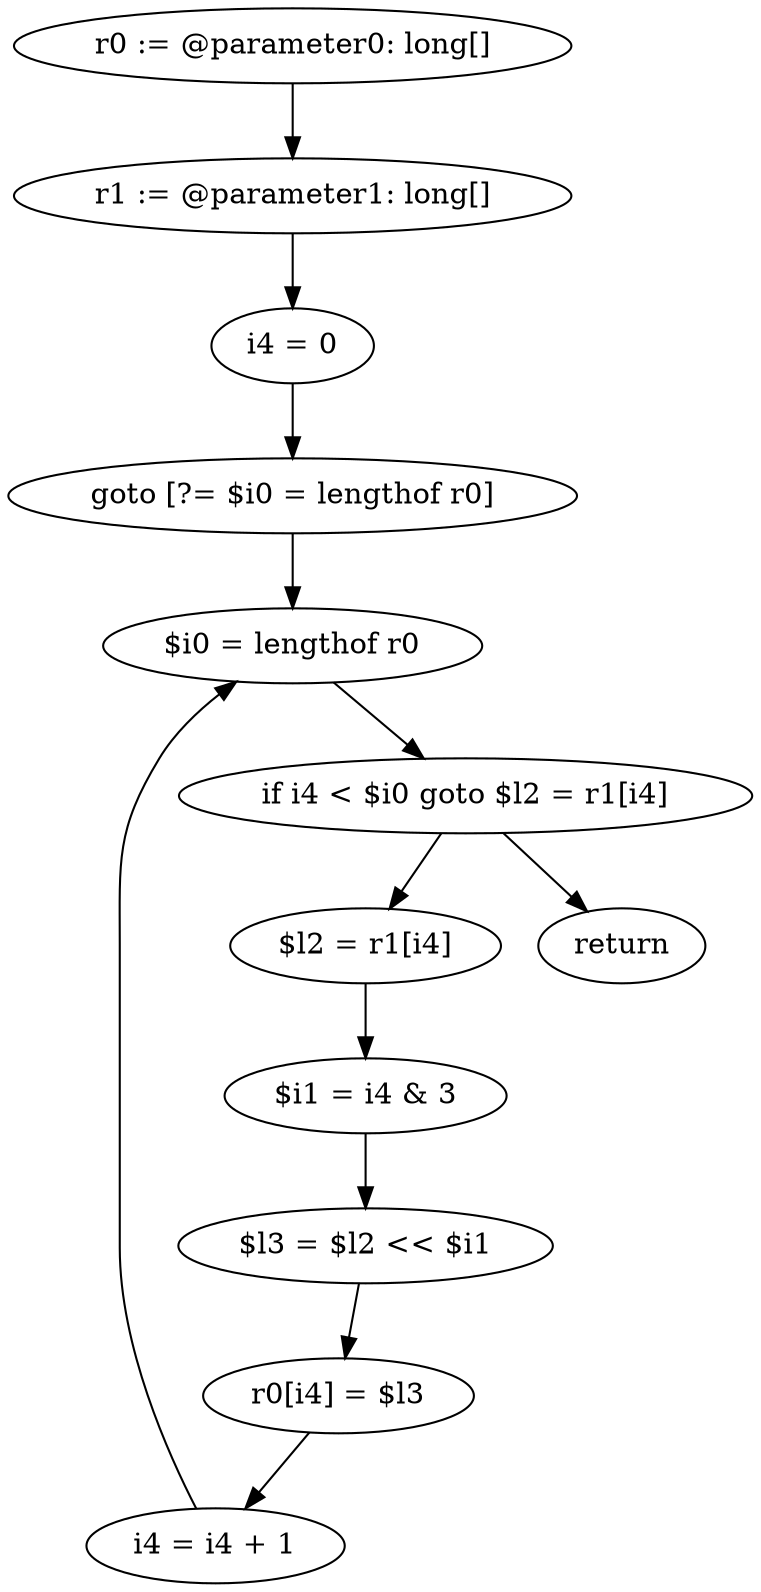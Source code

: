 digraph "unitGraph" {
    "r0 := @parameter0: long[]"
    "r1 := @parameter1: long[]"
    "i4 = 0"
    "goto [?= $i0 = lengthof r0]"
    "$l2 = r1[i4]"
    "$i1 = i4 & 3"
    "$l3 = $l2 << $i1"
    "r0[i4] = $l3"
    "i4 = i4 + 1"
    "$i0 = lengthof r0"
    "if i4 < $i0 goto $l2 = r1[i4]"
    "return"
    "r0 := @parameter0: long[]"->"r1 := @parameter1: long[]";
    "r1 := @parameter1: long[]"->"i4 = 0";
    "i4 = 0"->"goto [?= $i0 = lengthof r0]";
    "goto [?= $i0 = lengthof r0]"->"$i0 = lengthof r0";
    "$l2 = r1[i4]"->"$i1 = i4 & 3";
    "$i1 = i4 & 3"->"$l3 = $l2 << $i1";
    "$l3 = $l2 << $i1"->"r0[i4] = $l3";
    "r0[i4] = $l3"->"i4 = i4 + 1";
    "i4 = i4 + 1"->"$i0 = lengthof r0";
    "$i0 = lengthof r0"->"if i4 < $i0 goto $l2 = r1[i4]";
    "if i4 < $i0 goto $l2 = r1[i4]"->"return";
    "if i4 < $i0 goto $l2 = r1[i4]"->"$l2 = r1[i4]";
}
